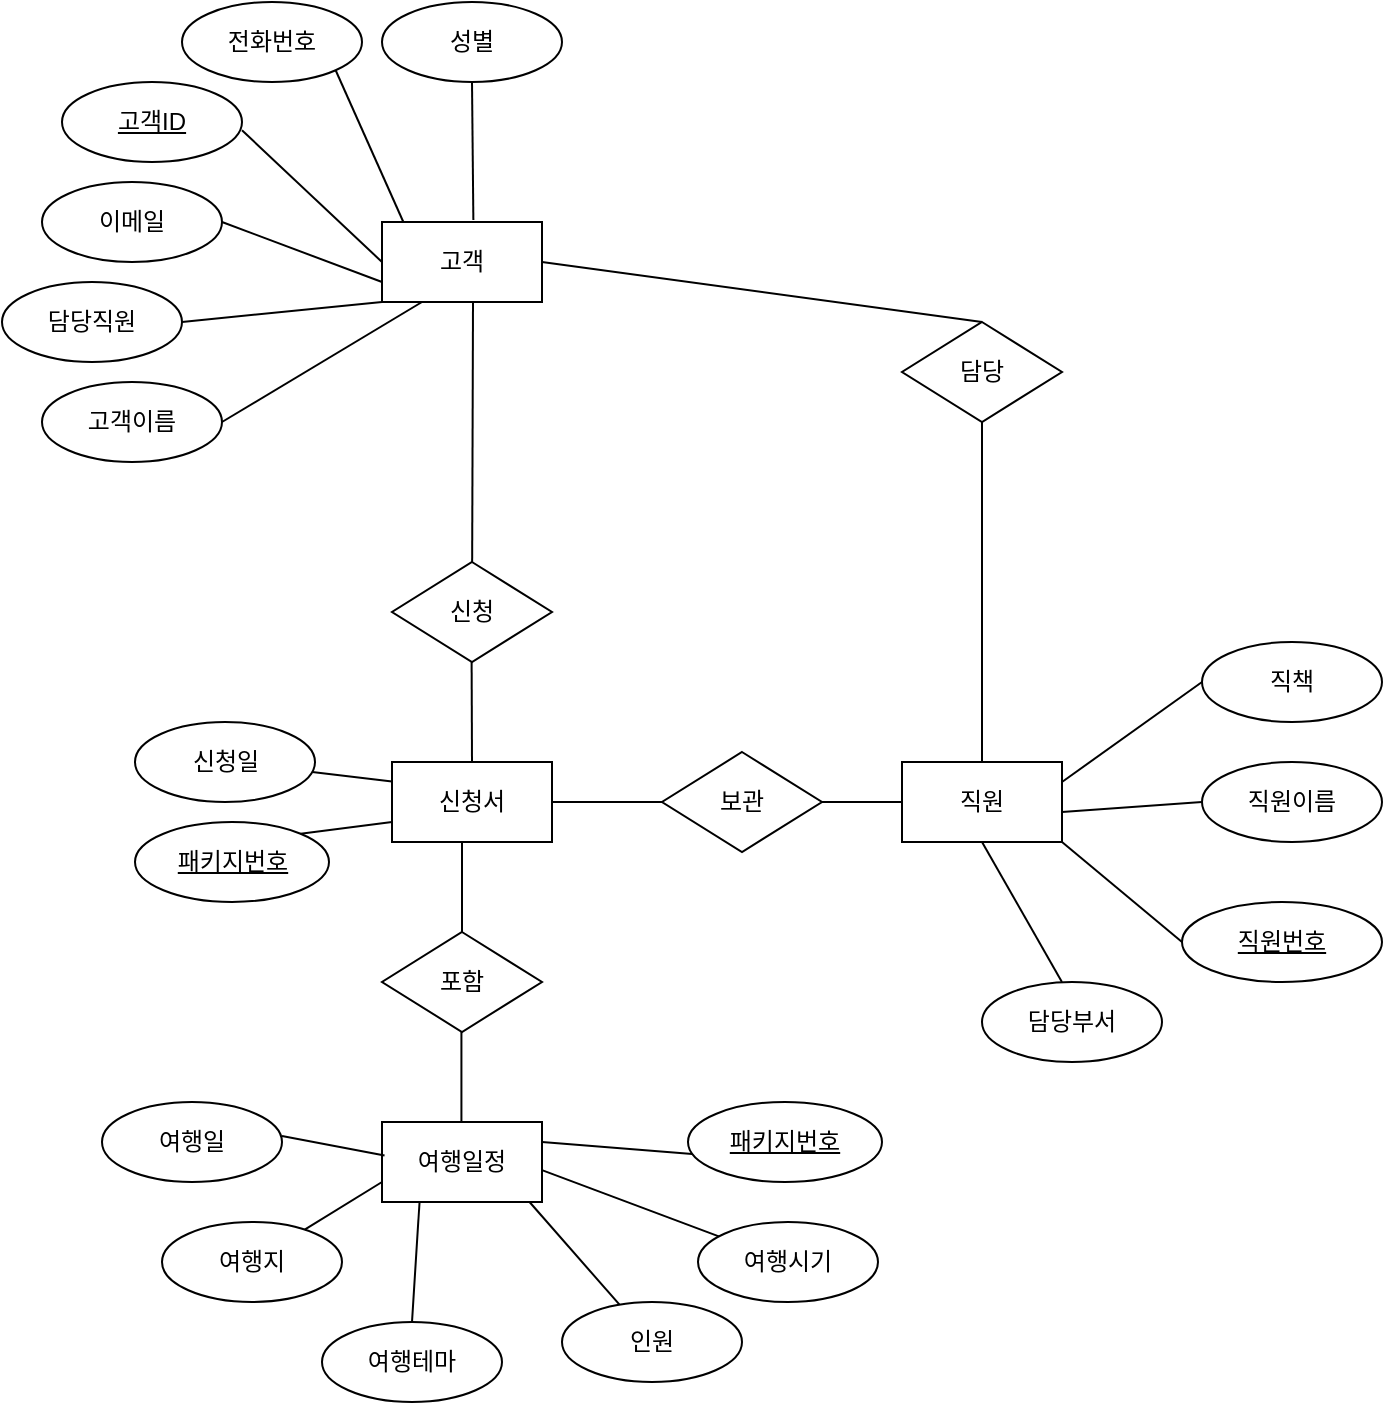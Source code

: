 <mxfile version="14.7.9" type="github"><diagram id="xYIiihozC8c2ZaDq0mXR" name="Page-1"><mxGraphModel dx="667" dy="771" grid="1" gridSize="10" guides="1" tooltips="1" connect="1" arrows="1" fold="1" page="1" pageScale="1" pageWidth="827" pageHeight="1169" math="0" shadow="0"><root><mxCell id="0"/><mxCell id="1" parent="0"/><mxCell id="SgEGjotfUT2ghorIIfap-71" value="" style="edgeStyle=orthogonalEdgeStyle;rounded=0;orthogonalLoop=1;jettySize=auto;html=1;shape=link;strokeColor=none;" parent="1" source="SgEGjotfUT2ghorIIfap-32" target="SgEGjotfUT2ghorIIfap-43" edge="1"><mxGeometry relative="1" as="geometry"/></mxCell><mxCell id="SgEGjotfUT2ghorIIfap-32" value="고객" style="rounded=0;whiteSpace=wrap;html=1;" parent="1" vertex="1"><mxGeometry x="260" y="150" width="80" height="40" as="geometry"/></mxCell><mxCell id="SgEGjotfUT2ghorIIfap-33" value="직원" style="rounded=0;whiteSpace=wrap;html=1;" parent="1" vertex="1"><mxGeometry x="520" y="420" width="80" height="40" as="geometry"/></mxCell><mxCell id="SgEGjotfUT2ghorIIfap-35" value="신청서" style="rounded=0;whiteSpace=wrap;html=1;" parent="1" vertex="1"><mxGeometry x="265" y="420" width="80" height="40" as="geometry"/></mxCell><mxCell id="SgEGjotfUT2ghorIIfap-36" value="신청" style="rhombus;whiteSpace=wrap;html=1;" parent="1" vertex="1"><mxGeometry x="265" y="320" width="80" height="50" as="geometry"/></mxCell><mxCell id="SgEGjotfUT2ghorIIfap-37" value="여행일정" style="rounded=0;whiteSpace=wrap;html=1;" parent="1" vertex="1"><mxGeometry x="260" y="600" width="80" height="40" as="geometry"/></mxCell><mxCell id="SgEGjotfUT2ghorIIfap-38" value="포함" style="rhombus;whiteSpace=wrap;html=1;" parent="1" vertex="1"><mxGeometry x="260" y="505" width="80" height="50" as="geometry"/></mxCell><mxCell id="SgEGjotfUT2ghorIIfap-40" value="고객이름" style="ellipse;whiteSpace=wrap;html=1;" parent="1" vertex="1"><mxGeometry x="90" y="230" width="90" height="40" as="geometry"/></mxCell><mxCell id="SgEGjotfUT2ghorIIfap-41" value="성별" style="ellipse;whiteSpace=wrap;html=1;" parent="1" vertex="1"><mxGeometry x="260" y="40" width="90" height="40" as="geometry"/></mxCell><mxCell id="SgEGjotfUT2ghorIIfap-42" value="이메일" style="ellipse;whiteSpace=wrap;html=1;" parent="1" vertex="1"><mxGeometry x="90" y="130" width="90" height="40" as="geometry"/></mxCell><mxCell id="SgEGjotfUT2ghorIIfap-43" value="전화번호" style="ellipse;whiteSpace=wrap;html=1;" parent="1" vertex="1"><mxGeometry x="160" y="40" width="90" height="40" as="geometry"/></mxCell><mxCell id="SgEGjotfUT2ghorIIfap-45" value="보관" style="rhombus;whiteSpace=wrap;html=1;" parent="1" vertex="1"><mxGeometry x="400" y="415" width="80" height="50" as="geometry"/></mxCell><mxCell id="SgEGjotfUT2ghorIIfap-48" value="담당직원" style="ellipse;whiteSpace=wrap;html=1;" parent="1" vertex="1"><mxGeometry x="70" y="180" width="90" height="40" as="geometry"/></mxCell><mxCell id="SgEGjotfUT2ghorIIfap-50" value="담당부서" style="ellipse;whiteSpace=wrap;html=1;" parent="1" vertex="1"><mxGeometry x="560" y="530" width="90" height="40" as="geometry"/></mxCell><mxCell id="SgEGjotfUT2ghorIIfap-51" value="직원이름" style="ellipse;whiteSpace=wrap;html=1;" parent="1" vertex="1"><mxGeometry x="670" y="420" width="90" height="40" as="geometry"/></mxCell><mxCell id="SgEGjotfUT2ghorIIfap-53" value="직책" style="ellipse;whiteSpace=wrap;html=1;" parent="1" vertex="1"><mxGeometry x="670" y="360" width="90" height="40" as="geometry"/></mxCell><mxCell id="SgEGjotfUT2ghorIIfap-54" value="담당" style="rhombus;whiteSpace=wrap;html=1;" parent="1" vertex="1"><mxGeometry x="520" y="200" width="80" height="50" as="geometry"/></mxCell><mxCell id="SgEGjotfUT2ghorIIfap-63" value="여행지" style="ellipse;whiteSpace=wrap;html=1;" parent="1" vertex="1"><mxGeometry x="150" y="650" width="90" height="40" as="geometry"/></mxCell><mxCell id="SgEGjotfUT2ghorIIfap-64" value="여행시기" style="ellipse;whiteSpace=wrap;html=1;" parent="1" vertex="1"><mxGeometry x="418" y="650" width="90" height="40" as="geometry"/></mxCell><mxCell id="SgEGjotfUT2ghorIIfap-65" value="여행일" style="ellipse;whiteSpace=wrap;html=1;" parent="1" vertex="1"><mxGeometry x="120" y="590" width="90" height="40" as="geometry"/></mxCell><mxCell id="SgEGjotfUT2ghorIIfap-66" value="여행테마" style="ellipse;whiteSpace=wrap;html=1;" parent="1" vertex="1"><mxGeometry x="230" y="700" width="90" height="40" as="geometry"/></mxCell><mxCell id="SgEGjotfUT2ghorIIfap-68" value="인원" style="ellipse;whiteSpace=wrap;html=1;" parent="1" vertex="1"><mxGeometry x="350" y="690" width="90" height="40" as="geometry"/></mxCell><mxCell id="SgEGjotfUT2ghorIIfap-73" value="" style="endArrow=none;html=1;entryX=0.5;entryY=1;entryDx=0;entryDy=0;exitX=0.571;exitY=-0.026;exitDx=0;exitDy=0;exitPerimeter=0;" parent="1" source="SgEGjotfUT2ghorIIfap-32" target="SgEGjotfUT2ghorIIfap-41" edge="1"><mxGeometry width="50" height="50" relative="1" as="geometry"><mxPoint x="310" y="150" as="sourcePoint"/><mxPoint x="360" y="100" as="targetPoint"/></mxGeometry></mxCell><mxCell id="SgEGjotfUT2ghorIIfap-83" value="고객ID" style="ellipse;whiteSpace=wrap;html=1;align=center;fontStyle=4;" parent="1" vertex="1"><mxGeometry x="100" y="80" width="90" height="40" as="geometry"/></mxCell><mxCell id="SgEGjotfUT2ghorIIfap-84" value="직원번호" style="ellipse;whiteSpace=wrap;html=1;align=center;fontStyle=4;" parent="1" vertex="1"><mxGeometry x="660" y="490" width="100" height="40" as="geometry"/></mxCell><mxCell id="SgEGjotfUT2ghorIIfap-86" value="패키지번호" style="ellipse;whiteSpace=wrap;html=1;align=center;fontStyle=4;" parent="1" vertex="1"><mxGeometry x="413" y="590" width="97" height="40" as="geometry"/></mxCell><mxCell id="SgEGjotfUT2ghorIIfap-87" value="" style="endArrow=none;html=1;entryX=1;entryY=1;entryDx=0;entryDy=0;exitX=0.571;exitY=-0.026;exitDx=0;exitDy=0;exitPerimeter=0;" parent="1" target="SgEGjotfUT2ghorIIfap-43" edge="1"><mxGeometry width="50" height="50" relative="1" as="geometry"><mxPoint x="270.68" y="150.0" as="sourcePoint"/><mxPoint x="270.0" y="81.04" as="targetPoint"/></mxGeometry></mxCell><mxCell id="SgEGjotfUT2ghorIIfap-88" value="" style="endArrow=none;html=1;entryX=1;entryY=1;entryDx=0;entryDy=0;exitX=0;exitY=0.5;exitDx=0;exitDy=0;" parent="1" source="SgEGjotfUT2ghorIIfap-32" edge="1"><mxGeometry width="50" height="50" relative="1" as="geometry"><mxPoint x="223.86" y="180.0" as="sourcePoint"/><mxPoint x="190.0" y="104.142" as="targetPoint"/></mxGeometry></mxCell><mxCell id="SgEGjotfUT2ghorIIfap-89" value="" style="endArrow=none;html=1;entryX=1;entryY=0.5;entryDx=0;entryDy=0;" parent="1" target="SgEGjotfUT2ghorIIfap-42" edge="1"><mxGeometry width="50" height="50" relative="1" as="geometry"><mxPoint x="260" y="180" as="sourcePoint"/><mxPoint x="200.0" y="114.142" as="targetPoint"/></mxGeometry></mxCell><mxCell id="SgEGjotfUT2ghorIIfap-90" value="" style="endArrow=none;html=1;entryX=1;entryY=0.5;entryDx=0;entryDy=0;exitX=0;exitY=1;exitDx=0;exitDy=0;" parent="1" source="SgEGjotfUT2ghorIIfap-32" target="SgEGjotfUT2ghorIIfap-48" edge="1"><mxGeometry width="50" height="50" relative="1" as="geometry"><mxPoint x="270" y="180" as="sourcePoint"/><mxPoint x="200.0" y="114.142" as="targetPoint"/></mxGeometry></mxCell><mxCell id="SgEGjotfUT2ghorIIfap-91" value="" style="endArrow=none;html=1;entryX=0.25;entryY=1;entryDx=0;entryDy=0;" parent="1" target="SgEGjotfUT2ghorIIfap-32" edge="1"><mxGeometry width="50" height="50" relative="1" as="geometry"><mxPoint x="180" y="250" as="sourcePoint"/><mxPoint x="230" y="200" as="targetPoint"/></mxGeometry></mxCell><mxCell id="SgEGjotfUT2ghorIIfap-95" value="" style="endArrow=none;html=1;entryX=0.5;entryY=0;entryDx=0;entryDy=0;exitX=1;exitY=0.5;exitDx=0;exitDy=0;" parent="1" source="SgEGjotfUT2ghorIIfap-32" target="SgEGjotfUT2ghorIIfap-54" edge="1"><mxGeometry width="50" height="50" relative="1" as="geometry"><mxPoint x="440" y="170" as="sourcePoint"/><mxPoint x="450.0" y="180" as="targetPoint"/></mxGeometry></mxCell><mxCell id="SgEGjotfUT2ghorIIfap-97" value="" style="endArrow=none;html=1;entryX=0.5;entryY=0;entryDx=0;entryDy=0;exitX=0.5;exitY=1;exitDx=0;exitDy=0;" parent="1" source="SgEGjotfUT2ghorIIfap-54" target="SgEGjotfUT2ghorIIfap-33" edge="1"><mxGeometry width="50" height="50" relative="1" as="geometry"><mxPoint x="455" y="250" as="sourcePoint"/><mxPoint x="569.0" y="280" as="targetPoint"/></mxGeometry></mxCell><mxCell id="SgEGjotfUT2ghorIIfap-98" value="" style="endArrow=none;html=1;exitX=1;exitY=0.5;exitDx=0;exitDy=0;" parent="1" target="SgEGjotfUT2ghorIIfap-36" edge="1"><mxGeometry width="50" height="50" relative="1" as="geometry"><mxPoint x="305.5" y="190.0" as="sourcePoint"/><mxPoint x="304.5" y="305.0" as="targetPoint"/></mxGeometry></mxCell><mxCell id="SgEGjotfUT2ghorIIfap-99" value="" style="endArrow=none;html=1;exitX=1;exitY=0.5;exitDx=0;exitDy=0;" parent="1" edge="1"><mxGeometry width="50" height="50" relative="1" as="geometry"><mxPoint x="304.81" y="370.0" as="sourcePoint"/><mxPoint x="305" y="420" as="targetPoint"/></mxGeometry></mxCell><mxCell id="SgEGjotfUT2ghorIIfap-100" value="" style="endArrow=none;html=1;exitX=0.5;exitY=0;exitDx=0;exitDy=0;" parent="1" source="SgEGjotfUT2ghorIIfap-38" edge="1"><mxGeometry width="50" height="50" relative="1" as="geometry"><mxPoint x="250" y="510" as="sourcePoint"/><mxPoint x="300" y="460" as="targetPoint"/></mxGeometry></mxCell><mxCell id="SgEGjotfUT2ghorIIfap-104" value="" style="endArrow=none;html=1;exitX=0.5;exitY=0;exitDx=0;exitDy=0;" parent="1" edge="1"><mxGeometry width="50" height="50" relative="1" as="geometry"><mxPoint x="299.71" y="600" as="sourcePoint"/><mxPoint x="299.71" y="555" as="targetPoint"/></mxGeometry></mxCell><mxCell id="SgEGjotfUT2ghorIIfap-105" value="" style="endArrow=none;html=1;exitX=0.5;exitY=0;exitDx=0;exitDy=0;entryX=0.016;entryY=0.418;entryDx=0;entryDy=0;entryPerimeter=0;" parent="1" target="SgEGjotfUT2ghorIIfap-37" edge="1"><mxGeometry width="50" height="50" relative="1" as="geometry"><mxPoint x="210.0" y="607" as="sourcePoint"/><mxPoint x="210.0" y="562" as="targetPoint"/></mxGeometry></mxCell><mxCell id="SgEGjotfUT2ghorIIfap-106" value="" style="endArrow=none;html=1;entryX=0.016;entryY=0.418;entryDx=0;entryDy=0;entryPerimeter=0;" parent="1" source="SgEGjotfUT2ghorIIfap-63" edge="1"><mxGeometry width="50" height="50" relative="1" as="geometry"><mxPoint x="200" y="648" as="sourcePoint"/><mxPoint x="260" y="630" as="targetPoint"/></mxGeometry></mxCell><mxCell id="SgEGjotfUT2ghorIIfap-107" value="" style="endArrow=none;html=1;entryX=0.016;entryY=0.418;entryDx=0;entryDy=0;entryPerimeter=0;exitX=0.5;exitY=0;exitDx=0;exitDy=0;" parent="1" source="SgEGjotfUT2ghorIIfap-66" edge="1"><mxGeometry width="50" height="50" relative="1" as="geometry"><mxPoint x="240.003" y="663.75" as="sourcePoint"/><mxPoint x="278.77" y="640" as="targetPoint"/></mxGeometry></mxCell><mxCell id="SgEGjotfUT2ghorIIfap-108" value="" style="endArrow=none;html=1;entryX=0.016;entryY=0.418;entryDx=0;entryDy=0;entryPerimeter=0;" parent="1" source="SgEGjotfUT2ghorIIfap-68" edge="1"><mxGeometry width="50" height="50" relative="1" as="geometry"><mxPoint x="365" y="692" as="sourcePoint"/><mxPoint x="333.77" y="640" as="targetPoint"/></mxGeometry></mxCell><mxCell id="SgEGjotfUT2ghorIIfap-109" value="" style="endArrow=none;html=1;entryX=0.016;entryY=0.418;entryDx=0;entryDy=0;entryPerimeter=0;exitX=0.022;exitY=0.649;exitDx=0;exitDy=0;exitPerimeter=0;" parent="1" source="SgEGjotfUT2ghorIIfap-86" edge="1"><mxGeometry width="50" height="50" relative="1" as="geometry"><mxPoint x="420" y="610" as="sourcePoint"/><mxPoint x="340.0" y="610" as="targetPoint"/></mxGeometry></mxCell><mxCell id="SgEGjotfUT2ghorIIfap-110" value="" style="endArrow=none;html=1;entryX=0.016;entryY=0.418;entryDx=0;entryDy=0;entryPerimeter=0;" parent="1" source="SgEGjotfUT2ghorIIfap-64" edge="1"><mxGeometry width="50" height="50" relative="1" as="geometry"><mxPoint x="415.2" y="630" as="sourcePoint"/><mxPoint x="340.0" y="624.04" as="targetPoint"/></mxGeometry></mxCell><mxCell id="SgEGjotfUT2ghorIIfap-111" value="신청일" style="ellipse;whiteSpace=wrap;html=1;align=center;" parent="1" vertex="1"><mxGeometry x="136.5" y="400" width="90" height="40" as="geometry"/></mxCell><mxCell id="SgEGjotfUT2ghorIIfap-112" value="패키지번호" style="ellipse;whiteSpace=wrap;html=1;align=center;fontStyle=4;" parent="1" vertex="1"><mxGeometry x="136.5" y="450" width="97" height="40" as="geometry"/></mxCell><mxCell id="SgEGjotfUT2ghorIIfap-113" value="" style="endArrow=none;html=1;entryX=0.016;entryY=0.418;entryDx=0;entryDy=0;entryPerimeter=0;" parent="1" source="SgEGjotfUT2ghorIIfap-111" edge="1"><mxGeometry width="50" height="50" relative="1" as="geometry"><mxPoint x="213.72" y="420" as="sourcePoint"/><mxPoint x="265" y="429.72" as="targetPoint"/></mxGeometry></mxCell><mxCell id="SgEGjotfUT2ghorIIfap-114" value="" style="endArrow=none;html=1;entryX=0.016;entryY=0.418;entryDx=0;entryDy=0;entryPerimeter=0;exitX=1;exitY=0;exitDx=0;exitDy=0;" parent="1" source="SgEGjotfUT2ghorIIfap-112" edge="1"><mxGeometry width="50" height="50" relative="1" as="geometry"><mxPoint x="225.082" y="445.261" as="sourcePoint"/><mxPoint x="265" y="450" as="targetPoint"/></mxGeometry></mxCell><mxCell id="SgEGjotfUT2ghorIIfap-115" value="" style="endArrow=none;html=1;entryX=0;entryY=0.5;entryDx=0;entryDy=0;" parent="1" target="SgEGjotfUT2ghorIIfap-45" edge="1"><mxGeometry width="50" height="50" relative="1" as="geometry"><mxPoint x="345.002" y="440.001" as="sourcePoint"/><mxPoint x="384.92" y="444.74" as="targetPoint"/></mxGeometry></mxCell><mxCell id="SgEGjotfUT2ghorIIfap-116" value="" style="endArrow=none;html=1;exitX=1;exitY=0.5;exitDx=0;exitDy=0;entryX=0;entryY=0.5;entryDx=0;entryDy=0;" parent="1" source="SgEGjotfUT2ghorIIfap-45" target="SgEGjotfUT2ghorIIfap-33" edge="1"><mxGeometry width="50" height="50" relative="1" as="geometry"><mxPoint x="480" y="442" as="sourcePoint"/><mxPoint x="520" y="442" as="targetPoint"/></mxGeometry></mxCell><mxCell id="SgEGjotfUT2ghorIIfap-117" value="" style="endArrow=none;html=1;exitX=1;exitY=0.5;exitDx=0;exitDy=0;entryX=0;entryY=0.5;entryDx=0;entryDy=0;" parent="1" target="SgEGjotfUT2ghorIIfap-53" edge="1"><mxGeometry width="50" height="50" relative="1" as="geometry"><mxPoint x="600" y="430.0" as="sourcePoint"/><mxPoint x="640" y="430.0" as="targetPoint"/></mxGeometry></mxCell><mxCell id="SgEGjotfUT2ghorIIfap-118" value="" style="endArrow=none;html=1;exitX=1;exitY=0.5;exitDx=0;exitDy=0;entryX=0;entryY=0.5;entryDx=0;entryDy=0;" parent="1" target="SgEGjotfUT2ghorIIfap-51" edge="1"><mxGeometry width="50" height="50" relative="1" as="geometry"><mxPoint x="600" y="445.0" as="sourcePoint"/><mxPoint x="670" y="395.0" as="targetPoint"/></mxGeometry></mxCell><mxCell id="SgEGjotfUT2ghorIIfap-119" value="" style="endArrow=none;html=1;exitX=1;exitY=0.5;exitDx=0;exitDy=0;entryX=0.444;entryY=0;entryDx=0;entryDy=0;entryPerimeter=0;" parent="1" target="SgEGjotfUT2ghorIIfap-50" edge="1"><mxGeometry width="50" height="50" relative="1" as="geometry"><mxPoint x="560" y="460.0" as="sourcePoint"/><mxPoint x="630" y="455.0" as="targetPoint"/></mxGeometry></mxCell><mxCell id="SgEGjotfUT2ghorIIfap-120" value="" style="endArrow=none;html=1;exitX=1;exitY=0.5;exitDx=0;exitDy=0;entryX=0;entryY=0.5;entryDx=0;entryDy=0;" parent="1" target="SgEGjotfUT2ghorIIfap-84" edge="1"><mxGeometry width="50" height="50" relative="1" as="geometry"><mxPoint x="600" y="460.0" as="sourcePoint"/><mxPoint x="639.96" y="530" as="targetPoint"/></mxGeometry></mxCell></root></mxGraphModel></diagram></mxfile>